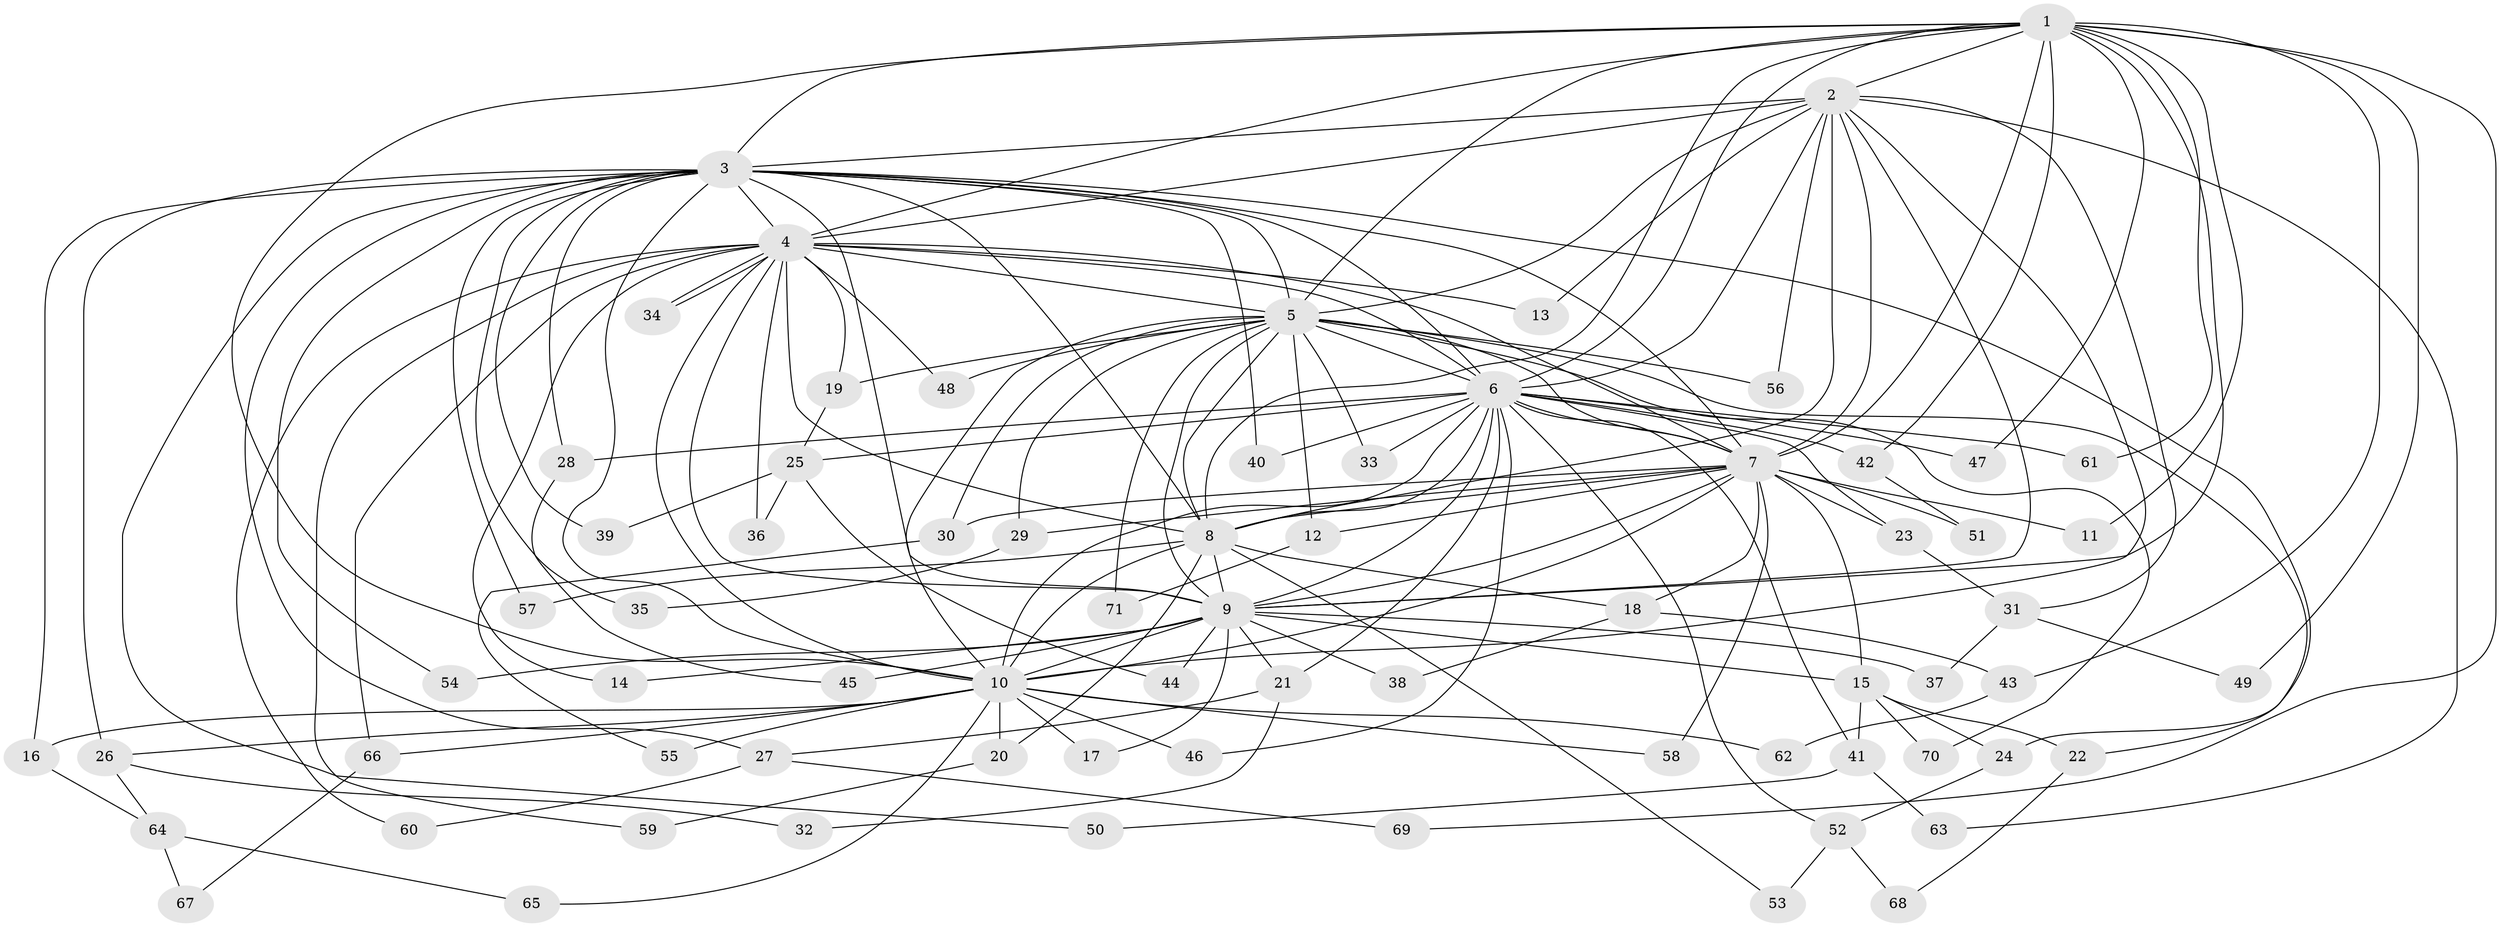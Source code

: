 // Generated by graph-tools (version 1.1) at 2025/49/03/09/25 03:49:40]
// undirected, 71 vertices, 167 edges
graph export_dot {
graph [start="1"]
  node [color=gray90,style=filled];
  1;
  2;
  3;
  4;
  5;
  6;
  7;
  8;
  9;
  10;
  11;
  12;
  13;
  14;
  15;
  16;
  17;
  18;
  19;
  20;
  21;
  22;
  23;
  24;
  25;
  26;
  27;
  28;
  29;
  30;
  31;
  32;
  33;
  34;
  35;
  36;
  37;
  38;
  39;
  40;
  41;
  42;
  43;
  44;
  45;
  46;
  47;
  48;
  49;
  50;
  51;
  52;
  53;
  54;
  55;
  56;
  57;
  58;
  59;
  60;
  61;
  62;
  63;
  64;
  65;
  66;
  67;
  68;
  69;
  70;
  71;
  1 -- 2;
  1 -- 3;
  1 -- 4;
  1 -- 5;
  1 -- 6;
  1 -- 7;
  1 -- 8;
  1 -- 9;
  1 -- 10;
  1 -- 11;
  1 -- 42;
  1 -- 43;
  1 -- 47;
  1 -- 49;
  1 -- 61;
  1 -- 69;
  2 -- 3;
  2 -- 4;
  2 -- 5;
  2 -- 6;
  2 -- 7;
  2 -- 8;
  2 -- 9;
  2 -- 10;
  2 -- 13;
  2 -- 31;
  2 -- 56;
  2 -- 63;
  3 -- 4;
  3 -- 5;
  3 -- 6;
  3 -- 7;
  3 -- 8;
  3 -- 9;
  3 -- 10;
  3 -- 16;
  3 -- 24;
  3 -- 26;
  3 -- 27;
  3 -- 28;
  3 -- 35;
  3 -- 39;
  3 -- 40;
  3 -- 50;
  3 -- 54;
  3 -- 57;
  4 -- 5;
  4 -- 6;
  4 -- 7;
  4 -- 8;
  4 -- 9;
  4 -- 10;
  4 -- 13;
  4 -- 14;
  4 -- 19;
  4 -- 34;
  4 -- 34;
  4 -- 36;
  4 -- 48;
  4 -- 59;
  4 -- 60;
  4 -- 66;
  5 -- 6;
  5 -- 7;
  5 -- 8;
  5 -- 9;
  5 -- 10;
  5 -- 12;
  5 -- 19;
  5 -- 22;
  5 -- 29;
  5 -- 30;
  5 -- 33;
  5 -- 48;
  5 -- 56;
  5 -- 70;
  5 -- 71;
  6 -- 7;
  6 -- 8;
  6 -- 9;
  6 -- 10;
  6 -- 21;
  6 -- 23;
  6 -- 25;
  6 -- 28;
  6 -- 33;
  6 -- 40;
  6 -- 41;
  6 -- 42;
  6 -- 46;
  6 -- 47;
  6 -- 52;
  6 -- 61;
  7 -- 8;
  7 -- 9;
  7 -- 10;
  7 -- 11;
  7 -- 12;
  7 -- 15;
  7 -- 18;
  7 -- 23;
  7 -- 29;
  7 -- 30;
  7 -- 51;
  7 -- 58;
  8 -- 9;
  8 -- 10;
  8 -- 18;
  8 -- 20;
  8 -- 53;
  8 -- 57;
  9 -- 10;
  9 -- 14;
  9 -- 15;
  9 -- 17;
  9 -- 21;
  9 -- 37;
  9 -- 38;
  9 -- 44;
  9 -- 45;
  9 -- 54;
  10 -- 16;
  10 -- 17;
  10 -- 20;
  10 -- 26;
  10 -- 46;
  10 -- 55;
  10 -- 58;
  10 -- 62;
  10 -- 65;
  10 -- 66;
  12 -- 71;
  15 -- 22;
  15 -- 24;
  15 -- 41;
  15 -- 70;
  16 -- 64;
  18 -- 38;
  18 -- 43;
  19 -- 25;
  20 -- 59;
  21 -- 27;
  21 -- 32;
  22 -- 68;
  23 -- 31;
  24 -- 52;
  25 -- 36;
  25 -- 39;
  25 -- 44;
  26 -- 32;
  26 -- 64;
  27 -- 60;
  27 -- 69;
  28 -- 45;
  29 -- 35;
  30 -- 55;
  31 -- 37;
  31 -- 49;
  41 -- 50;
  41 -- 63;
  42 -- 51;
  43 -- 62;
  52 -- 53;
  52 -- 68;
  64 -- 65;
  64 -- 67;
  66 -- 67;
}
